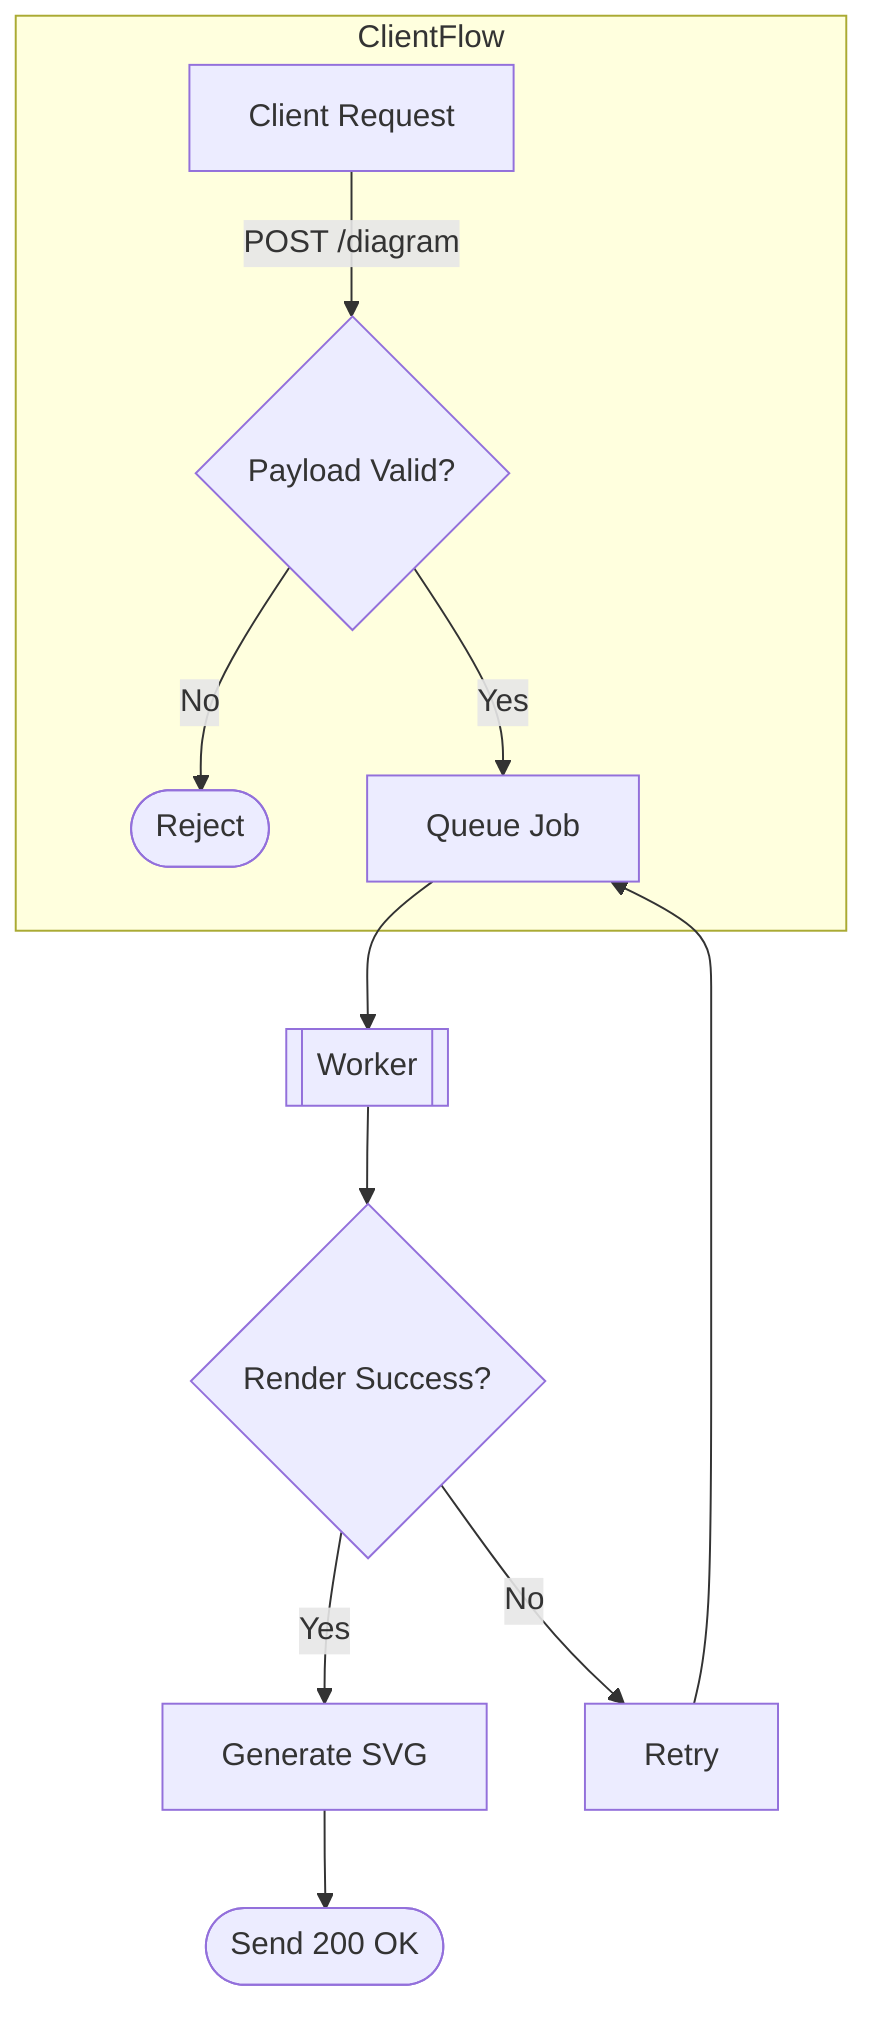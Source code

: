 graph TD
    subgraph ClientFlow
        A[Client Request] -->|POST /diagram| B{Payload Valid?}
        B -->|No| C([Reject])
        B -->|Yes| D[Queue Job]
    end
    D --> E[[Worker]]
    E --> F{Render Success?}
    F -->|Yes| G[Generate SVG]
    F -->|No| H[Retry]
    H --> D
    G --> I([Send 200 OK])